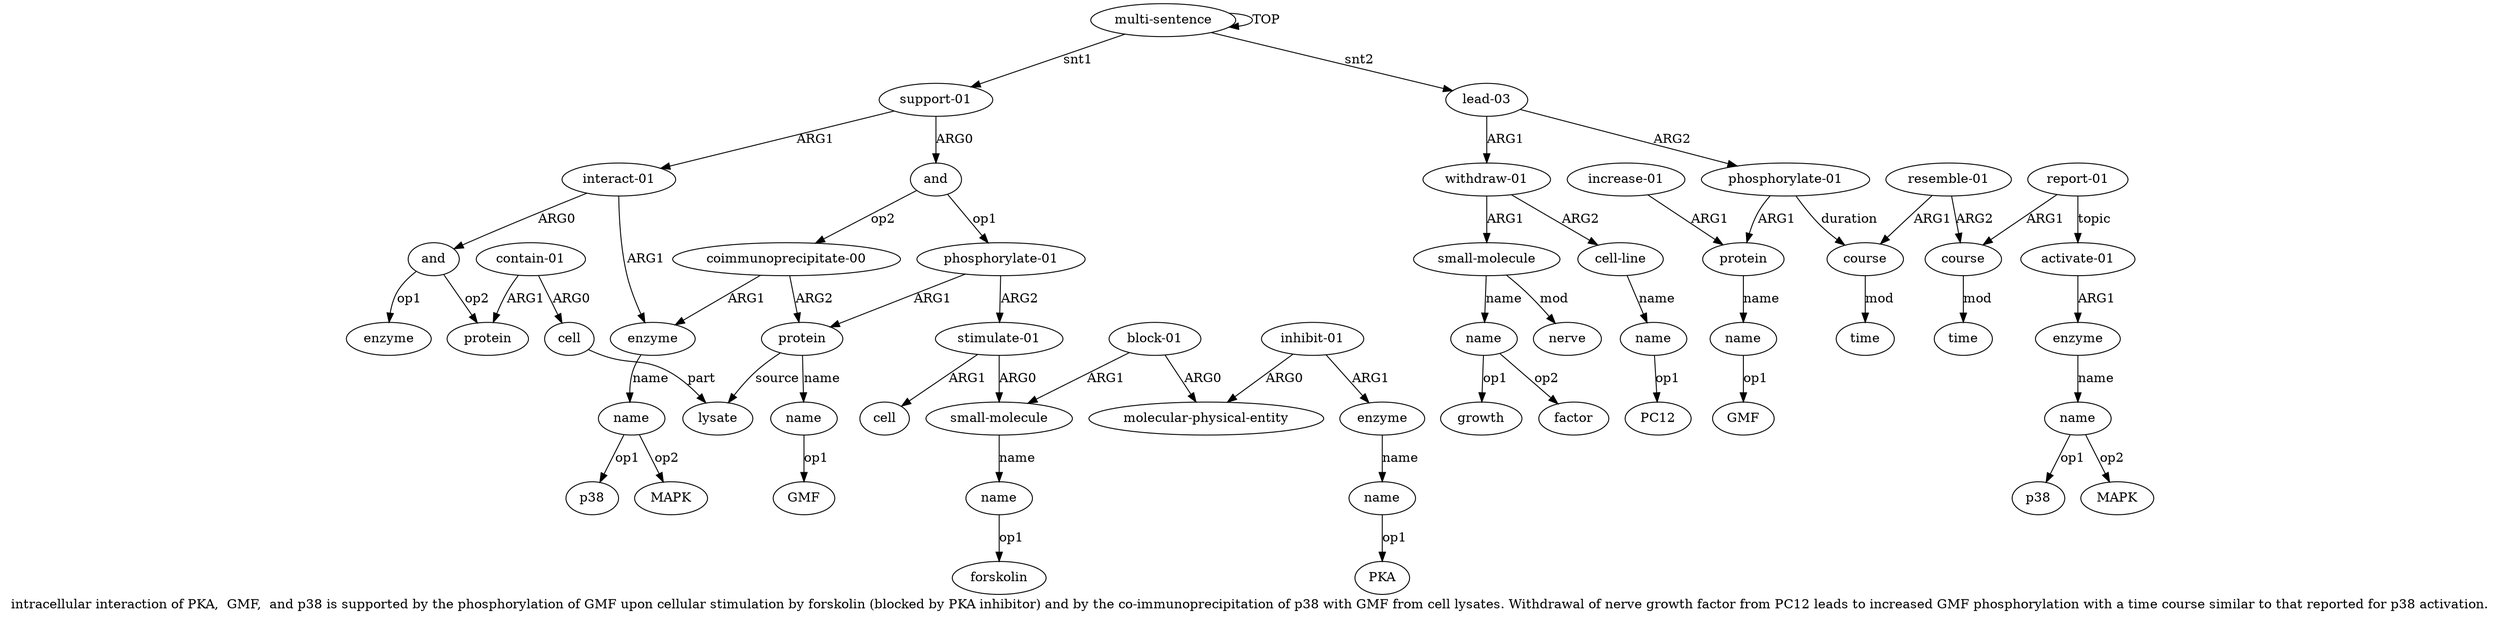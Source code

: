 digraph  {
	graph [label="intracellular interaction of PKA,  GMF,  and p38 is supported by the phosphorylation of GMF upon cellular stimulation by forskolin (\
blocked by PKA inhibitor) and by the co-immunoprecipitation of p38 with GMF from cell lysates. Withdrawal of nerve growth factor \
from PC12 leads to increased GMF phosphorylation with a time course similar to that reported for p38 activation."];
	node [label="\N"];
	a20	 [color=black,
		gold_ind=20,
		gold_label="contain-01",
		label="contain-01",
		test_ind=20,
		test_label="contain-01"];
	a21	 [color=black,
		gold_ind=21,
		gold_label=protein,
		label=protein,
		test_ind=21,
		test_label=protein];
	a20 -> a21 [key=0,
	color=black,
	gold_label=ARG1,
	label=ARG1,
	test_label=ARG1];
a19 [color=black,
	gold_ind=19,
	gold_label=cell,
	label=cell,
	test_ind=19,
	test_label=cell];
a20 -> a19 [key=0,
color=black,
gold_label=ARG0,
label=ARG0,
test_label=ARG0];
a22 [color=black,
gold_ind=22,
gold_label="interact-01",
label="interact-01",
test_ind=22,
test_label="interact-01"];
a23 [color=black,
gold_ind=23,
gold_label=and,
label=and,
test_ind=23,
test_label=and];
a22 -> a23 [key=0,
color=black,
gold_label=ARG0,
label=ARG0,
test_label=ARG0];
a14 [color=black,
gold_ind=14,
gold_label=enzyme,
label=enzyme,
test_ind=14,
test_label=enzyme];
a22 -> a14 [key=0,
color=black,
gold_label=ARG1,
label=ARG1,
test_label=ARG1];
a23 -> a21 [key=0,
color=black,
gold_label=op2,
label=op2,
test_label=op2];
a24 [color=black,
gold_ind=24,
gold_label=enzyme,
label=enzyme,
test_ind=24,
test_label=enzyme];
a23 -> a24 [key=0,
color=black,
gold_label=op1,
label=op1,
test_label=op1];
a25 [color=black,
gold_ind=25,
gold_label="lead-03",
label="lead-03",
test_ind=25,
test_label="lead-03"];
a26 [color=black,
gold_ind=26,
gold_label="withdraw-01",
label="withdraw-01",
test_ind=26,
test_label="withdraw-01"];
a25 -> a26 [key=0,
color=black,
gold_label=ARG1,
label=ARG1,
test_label=ARG1];
a32 [color=black,
gold_ind=32,
gold_label="phosphorylate-01",
label="phosphorylate-01",
test_ind=32,
test_label="phosphorylate-01"];
a25 -> a32 [key=0,
color=black,
gold_label=ARG2,
label=ARG2,
test_label=ARG2];
a27 [color=black,
gold_ind=27,
gold_label="small-molecule",
label="small-molecule",
test_ind=27,
test_label="small-molecule"];
a26 -> a27 [key=0,
color=black,
gold_label=ARG1,
label=ARG1,
test_label=ARG1];
a30 [color=black,
gold_ind=30,
gold_label="cell-line",
label="cell-line",
test_ind=30,
test_label="cell-line"];
a26 -> a30 [key=0,
color=black,
gold_label=ARG2,
label=ARG2,
test_label=ARG2];
a28 [color=black,
gold_ind=28,
gold_label=name,
label=name,
test_ind=28,
test_label=name];
a27 -> a28 [key=0,
color=black,
gold_label=name,
label=name,
test_label=name];
a29 [color=black,
gold_ind=29,
gold_label=nerve,
label=nerve,
test_ind=29,
test_label=nerve];
a27 -> a29 [key=0,
color=black,
gold_label=mod,
label=mod,
test_label=mod];
"a28 growth" [color=black,
gold_ind=-1,
gold_label=growth,
label=growth,
test_ind=-1,
test_label=growth];
a28 -> "a28 growth" [key=0,
color=black,
gold_label=op1,
label=op1,
test_label=op1];
"a28 factor" [color=black,
gold_ind=-1,
gold_label=factor,
label=factor,
test_ind=-1,
test_label=factor];
a28 -> "a28 factor" [key=0,
color=black,
gold_label=op2,
label=op2,
test_label=op2];
a31 [color=black,
gold_ind=31,
gold_label=name,
label=name,
test_ind=31,
test_label=name];
"a31 PC12" [color=black,
gold_ind=-1,
gold_label=PC12,
label=PC12,
test_ind=-1,
test_label=PC12];
a31 -> "a31 PC12" [key=0,
color=black,
gold_label=op1,
label=op1,
test_label=op1];
a30 -> a31 [key=0,
color=black,
gold_label=name,
label=name,
test_label=name];
"a17 GMF" [color=black,
gold_ind=-1,
gold_label=GMF,
label=GMF,
test_ind=-1,
test_label=GMF];
a37 [color=black,
gold_ind=37,
gold_label=time,
label=time,
test_ind=37,
test_label=time];
a36 [color=black,
gold_ind=36,
gold_label=course,
label=course,
test_ind=36,
test_label=course];
a36 -> a37 [key=0,
color=black,
gold_label=mod,
label=mod,
test_label=mod];
a33 [color=black,
gold_ind=33,
gold_label=protein,
label=protein,
test_ind=33,
test_label=protein];
a34 [color=black,
gold_ind=34,
gold_label=name,
label=name,
test_ind=34,
test_label=name];
a33 -> a34 [key=0,
color=black,
gold_label=name,
label=name,
test_label=name];
a35 [color=black,
gold_ind=35,
gold_label="increase-01",
label="increase-01",
test_ind=35,
test_label="increase-01"];
a35 -> a33 [key=0,
color=black,
gold_label=ARG1,
label=ARG1,
test_label=ARG1];
"a44 p38" [color=black,
gold_ind=-1,
gold_label=p38,
label=p38,
test_ind=-1,
test_label=p38];
"a34 GMF" [color=black,
gold_ind=-1,
gold_label=GMF,
label=GMF,
test_ind=-1,
test_label=GMF];
a34 -> "a34 GMF" [key=0,
color=black,
gold_label=op1,
label=op1,
test_label=op1];
"a11 PKA" [color=black,
gold_ind=-1,
gold_label=PKA,
label=PKA,
test_ind=-1,
test_label=PKA];
"a44 MAPK" [color=black,
gold_ind=-1,
gold_label=MAPK,
label=MAPK,
test_ind=-1,
test_label=MAPK];
"a15 p38" [color=black,
gold_ind=-1,
gold_label=p38,
label=p38,
test_ind=-1,
test_label=p38];
a32 -> a36 [key=0,
color=black,
gold_label=duration,
label=duration,
test_label=duration];
a32 -> a33 [key=0,
color=black,
gold_label=ARG1,
label=ARG1,
test_label=ARG1];
a15 [color=black,
gold_ind=15,
gold_label=name,
label=name,
test_ind=15,
test_label=name];
a15 -> "a15 p38" [key=0,
color=black,
gold_label=op1,
label=op1,
test_label=op1];
"a15 MAPK" [color=black,
gold_ind=-1,
gold_label=MAPK,
label=MAPK,
test_ind=-1,
test_label=MAPK];
a15 -> "a15 MAPK" [key=0,
color=black,
gold_label=op2,
label=op2,
test_label=op2];
a14 -> a15 [key=0,
color=black,
gold_label=name,
label=name,
test_label=name];
a17 [color=black,
gold_ind=17,
gold_label=name,
label=name,
test_ind=17,
test_label=name];
a17 -> "a17 GMF" [key=0,
color=black,
gold_label=op1,
label=op1,
test_label=op1];
a16 [color=black,
gold_ind=16,
gold_label=protein,
label=protein,
test_ind=16,
test_label=protein];
a16 -> a17 [key=0,
color=black,
gold_label=name,
label=name,
test_label=name];
a18 [color=black,
gold_ind=18,
gold_label=lysate,
label=lysate,
test_ind=18,
test_label=lysate];
a16 -> a18 [key=0,
color=black,
gold_label=source,
label=source,
test_label=source];
a11 [color=black,
gold_ind=11,
gold_label=name,
label=name,
test_ind=11,
test_label=name];
a11 -> "a11 PKA" [key=0,
color=black,
gold_label=op1,
label=op1,
test_label=op1];
a10 [color=black,
gold_ind=10,
gold_label=enzyme,
label=enzyme,
test_ind=10,
test_label=enzyme];
a10 -> a11 [key=0,
color=black,
gold_label=name,
label=name,
test_label=name];
a13 [color=black,
gold_ind=13,
gold_label="coimmunoprecipitate-00",
label="coimmunoprecipitate-00",
test_ind=13,
test_label="coimmunoprecipitate-00"];
a13 -> a14 [key=0,
color=black,
gold_label=ARG1,
label=ARG1,
test_label=ARG1];
a13 -> a16 [key=0,
color=black,
gold_label=ARG2,
label=ARG2,
test_label=ARG2];
a12 [color=black,
gold_ind=12,
gold_label=cell,
label=cell,
test_ind=12,
test_label=cell];
a39 [color=black,
gold_ind=39,
gold_label=course,
label=course,
test_ind=39,
test_label=course];
a40 [color=black,
gold_ind=40,
gold_label=time,
label=time,
test_ind=40,
test_label=time];
a39 -> a40 [key=0,
color=black,
gold_label=mod,
label=mod,
test_label=mod];
a38 [color=black,
gold_ind=38,
gold_label="resemble-01",
label="resemble-01",
test_ind=38,
test_label="resemble-01"];
a38 -> a36 [key=0,
color=black,
gold_label=ARG1,
label=ARG1,
test_label=ARG1];
a38 -> a39 [key=0,
color=black,
gold_label=ARG2,
label=ARG2,
test_label=ARG2];
a19 -> a18 [key=0,
color=black,
gold_label=part,
label=part,
test_label=part];
a1 [color=black,
gold_ind=1,
gold_label="support-01",
label="support-01",
test_ind=1,
test_label="support-01"];
a1 -> a22 [key=0,
color=black,
gold_label=ARG1,
label=ARG1,
test_label=ARG1];
a2 [color=black,
gold_ind=2,
gold_label=and,
label=and,
test_ind=2,
test_label=and];
a1 -> a2 [key=0,
color=black,
gold_label=ARG0,
label=ARG0,
test_label=ARG0];
a0 [color=black,
gold_ind=0,
gold_label="multi-sentence",
label="multi-sentence",
test_ind=0,
test_label="multi-sentence"];
a0 -> a25 [key=0,
color=black,
gold_label=snt2,
label=snt2,
test_label=snt2];
a0 -> a1 [key=0,
color=black,
gold_label=snt1,
label=snt1,
test_label=snt1];
a0 -> a0 [key=0,
color=black,
gold_label=TOP,
label=TOP,
test_label=TOP];
a3 [color=black,
gold_ind=3,
gold_label="phosphorylate-01",
label="phosphorylate-01",
test_ind=3,
test_label="phosphorylate-01"];
a3 -> a16 [key=0,
color=black,
gold_label=ARG1,
label=ARG1,
test_label=ARG1];
a4 [color=black,
gold_ind=4,
gold_label="stimulate-01",
label="stimulate-01",
test_ind=4,
test_label="stimulate-01"];
a3 -> a4 [key=0,
color=black,
gold_label=ARG2,
label=ARG2,
test_label=ARG2];
a2 -> a13 [key=0,
color=black,
gold_label=op2,
label=op2,
test_label=op2];
a2 -> a3 [key=0,
color=black,
gold_label=op1,
label=op1,
test_label=op1];
a5 [color=black,
gold_ind=5,
gold_label="small-molecule",
label="small-molecule",
test_ind=5,
test_label="small-molecule"];
a6 [color=black,
gold_ind=6,
gold_label=name,
label=name,
test_ind=6,
test_label=name];
a5 -> a6 [key=0,
color=black,
gold_label=name,
label=name,
test_label=name];
a4 -> a12 [key=0,
color=black,
gold_label=ARG1,
label=ARG1,
test_label=ARG1];
a4 -> a5 [key=0,
color=black,
gold_label=ARG0,
label=ARG0,
test_label=ARG0];
a7 [color=black,
gold_ind=7,
gold_label="block-01",
label="block-01",
test_ind=7,
test_label="block-01"];
a7 -> a5 [key=0,
color=black,
gold_label=ARG1,
label=ARG1,
test_label=ARG1];
a8 [color=black,
gold_ind=8,
gold_label="molecular-physical-entity",
label="molecular-physical-entity",
test_ind=8,
test_label="molecular-physical-entity"];
a7 -> a8 [key=0,
color=black,
gold_label=ARG0,
label=ARG0,
test_label=ARG0];
"a6 forskolin" [color=black,
gold_ind=-1,
gold_label=forskolin,
label=forskolin,
test_ind=-1,
test_label=forskolin];
a6 -> "a6 forskolin" [key=0,
color=black,
gold_label=op1,
label=op1,
test_label=op1];
a9 [color=black,
gold_ind=9,
gold_label="inhibit-01",
label="inhibit-01",
test_ind=9,
test_label="inhibit-01"];
a9 -> a10 [key=0,
color=black,
gold_label=ARG1,
label=ARG1,
test_label=ARG1];
a9 -> a8 [key=0,
color=black,
gold_label=ARG0,
label=ARG0,
test_label=ARG0];
a44 [color=black,
gold_ind=44,
gold_label=name,
label=name,
test_ind=44,
test_label=name];
a44 -> "a44 p38" [key=0,
color=black,
gold_label=op1,
label=op1,
test_label=op1];
a44 -> "a44 MAPK" [key=0,
color=black,
gold_label=op2,
label=op2,
test_label=op2];
a42 [color=black,
gold_ind=42,
gold_label="activate-01",
label="activate-01",
test_ind=42,
test_label="activate-01"];
a43 [color=black,
gold_ind=43,
gold_label=enzyme,
label=enzyme,
test_ind=43,
test_label=enzyme];
a42 -> a43 [key=0,
color=black,
gold_label=ARG1,
label=ARG1,
test_label=ARG1];
a43 -> a44 [key=0,
color=black,
gold_label=name,
label=name,
test_label=name];
a41 [color=black,
gold_ind=41,
gold_label="report-01",
label="report-01",
test_ind=41,
test_label="report-01"];
a41 -> a39 [key=0,
color=black,
gold_label=ARG1,
label=ARG1,
test_label=ARG1];
a41 -> a42 [key=0,
color=black,
gold_label=topic,
label=topic,
test_label=topic];
}

